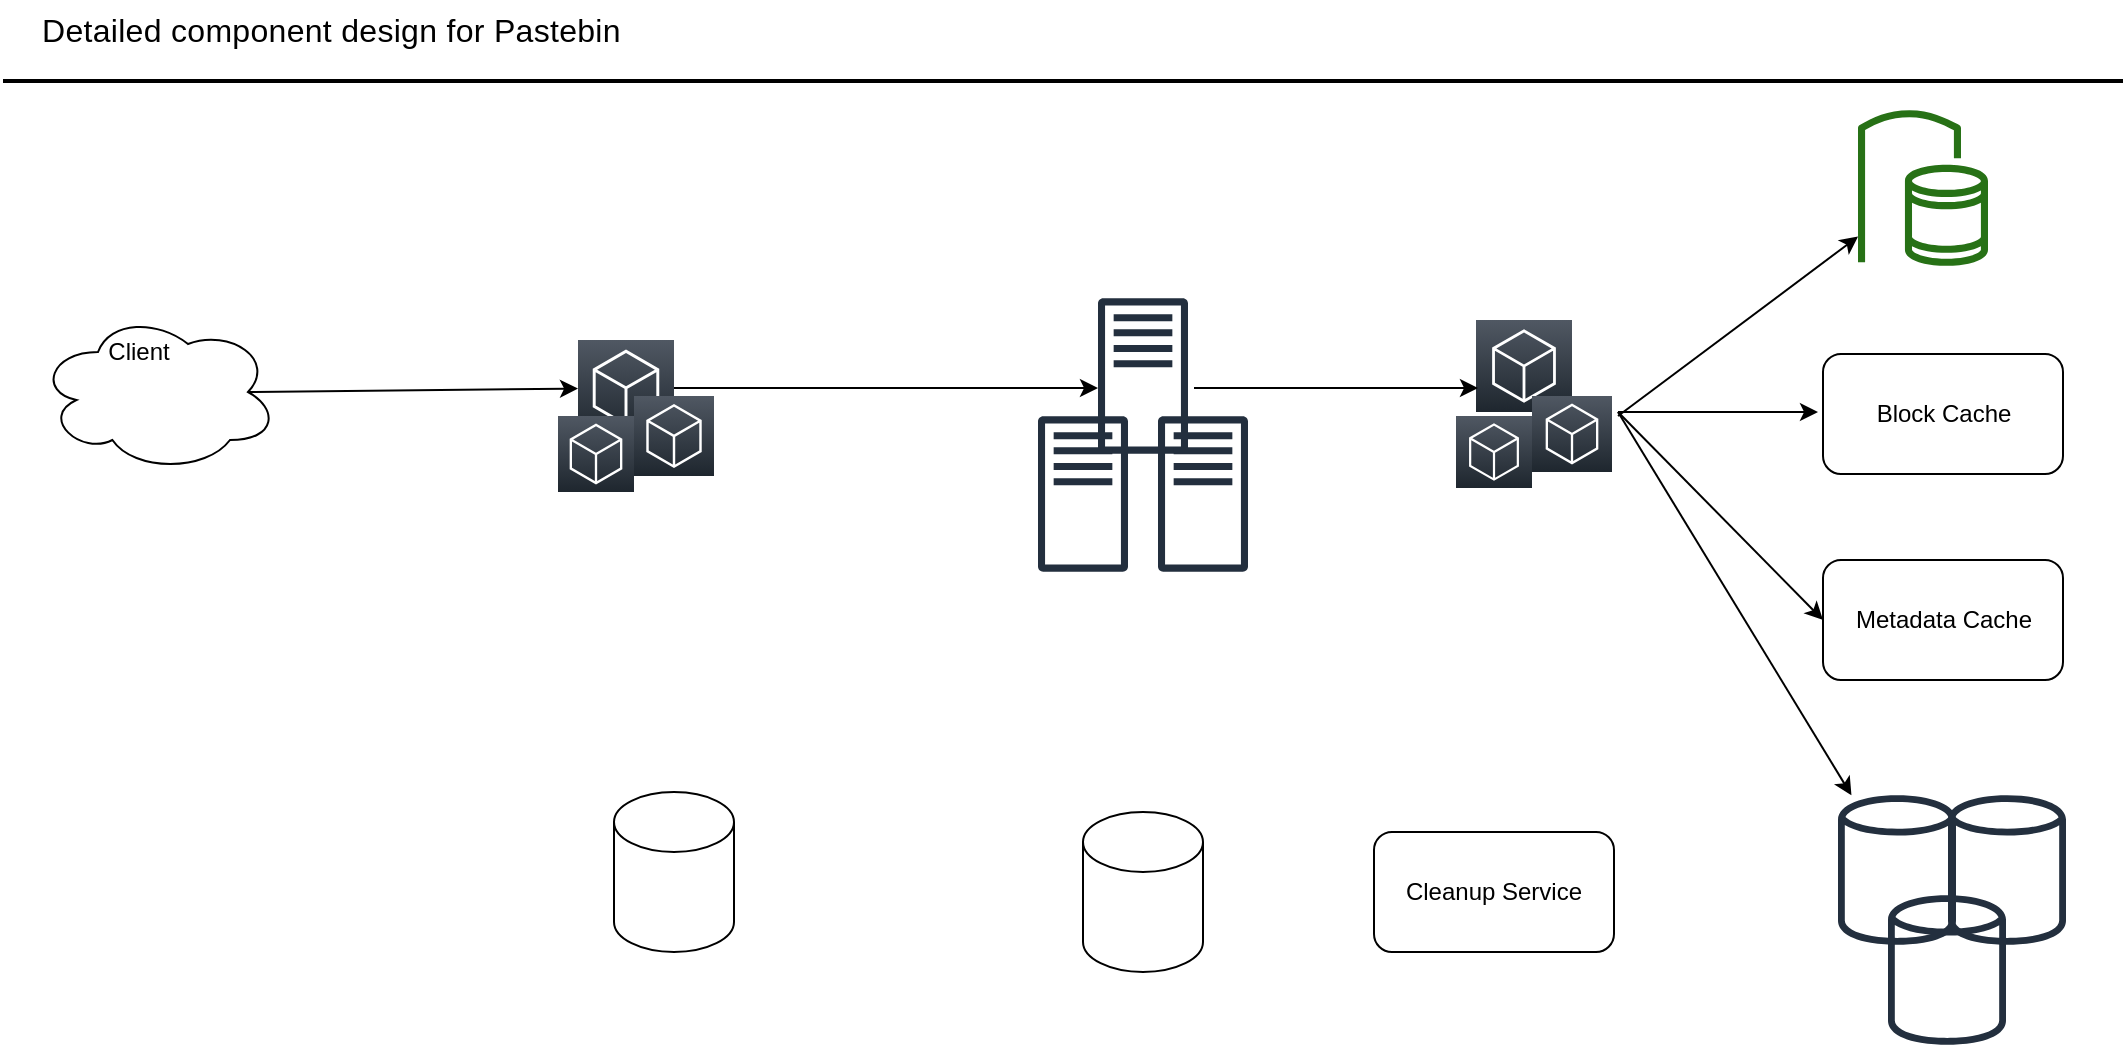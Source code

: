 <mxfile version="13.5.8" type="github">
  <diagram id="Ht1M8jgEwFfnCIfOTk4-" name="Page-1">
    <mxGraphModel dx="1186" dy="614" grid="1" gridSize="10" guides="1" tooltips="1" connect="1" arrows="1" fold="1" page="1" pageScale="1" pageWidth="1169" pageHeight="827" math="0" shadow="0">
      <root>
        <mxCell id="0" />
        <mxCell id="1" parent="0" />
        <mxCell id="-QjtrjUzRDEMRZ5MF8oH-48" value="&lt;p class=&quot;MuiTypography-root jss18 jss109 jss11  MuiTypography-body1&quot; style=&quot;box-sizing: border-box ; margin: 0px ; font-family: &amp;#34;nunito sans&amp;#34; , &amp;#34;verdana&amp;#34; , &amp;#34;helvetica&amp;#34; , sans-serif ; line-height: 1.5 ; letter-spacing: 0.15px&quot;&gt;Detailed component design for Pastebin&lt;/p&gt;&lt;div&gt;&lt;br style=&quot;font-family: &amp;#34;nunito sans&amp;#34; , sans-serif , , , &amp;#34;segoe ui&amp;#34; , &amp;#34;oxygen&amp;#34; , &amp;#34;ubuntu&amp;#34; , &amp;#34;cantarell&amp;#34; , &amp;#34;helvetica neue&amp;#34; ; font-size: 14px ; text-align: center ; background-color: rgb(245 , 245 , 245)&quot;&gt;&lt;/div&gt;" style="text;html=1;resizable=0;points=[];autosize=1;align=left;verticalAlign=top;spacingTop=-4;fontSize=16;" parent="1" vertex="1">
          <mxGeometry x="70" y="104.5" width="340" height="40" as="geometry" />
        </mxCell>
        <mxCell id="SCVMTBWpLvtzJIhz15lM-1" value="" style="line;strokeWidth=2;html=1;fontSize=14;" parent="1" vertex="1">
          <mxGeometry x="52.5" y="139.5" width="1060" height="10" as="geometry" />
        </mxCell>
        <mxCell id="moitEkJ8zeqbk6gh0u7G-1" value="" style="ellipse;shape=cloud;whiteSpace=wrap;html=1;" vertex="1" parent="1">
          <mxGeometry x="70" y="260" width="120" height="80" as="geometry" />
        </mxCell>
        <mxCell id="moitEkJ8zeqbk6gh0u7G-2" value="Client" style="text;html=1;align=center;verticalAlign=middle;resizable=0;points=[];autosize=1;" vertex="1" parent="1">
          <mxGeometry x="95" y="270" width="50" height="20" as="geometry" />
        </mxCell>
        <mxCell id="moitEkJ8zeqbk6gh0u7G-4" value="" style="outlineConnect=0;fontColor=#232F3E;gradientColor=none;fillColor=#232F3E;strokeColor=none;dashed=0;verticalLabelPosition=bottom;verticalAlign=top;align=center;html=1;fontSize=12;fontStyle=0;aspect=fixed;pointerEvents=1;shape=mxgraph.aws4.traditional_server;" vertex="1" parent="1">
          <mxGeometry x="600" y="253" width="45" height="78" as="geometry" />
        </mxCell>
        <mxCell id="moitEkJ8zeqbk6gh0u7G-5" value="" style="outlineConnect=0;fontColor=#232F3E;gradientColor=none;fillColor=#232F3E;strokeColor=none;dashed=0;verticalLabelPosition=bottom;verticalAlign=top;align=center;html=1;fontSize=12;fontStyle=0;aspect=fixed;pointerEvents=1;shape=mxgraph.aws4.traditional_server;" vertex="1" parent="1">
          <mxGeometry x="630" y="312" width="45" height="78" as="geometry" />
        </mxCell>
        <mxCell id="moitEkJ8zeqbk6gh0u7G-6" value="" style="outlineConnect=0;fontColor=#232F3E;gradientColor=none;fillColor=#232F3E;strokeColor=none;dashed=0;verticalLabelPosition=bottom;verticalAlign=top;align=center;html=1;fontSize=12;fontStyle=0;aspect=fixed;pointerEvents=1;shape=mxgraph.aws4.traditional_server;" vertex="1" parent="1">
          <mxGeometry x="570" y="312" width="45" height="78" as="geometry" />
        </mxCell>
        <mxCell id="moitEkJ8zeqbk6gh0u7G-7" value="" style="gradientDirection=north;outlineConnect=0;fontColor=#232F3E;gradientColor=#505863;fillColor=#1E262E;strokeColor=#ffffff;dashed=0;verticalLabelPosition=bottom;verticalAlign=top;align=center;html=1;fontSize=12;fontStyle=0;aspect=fixed;shape=mxgraph.aws4.resourceIcon;resIcon=mxgraph.aws4.general;" vertex="1" parent="1">
          <mxGeometry x="340" y="274" width="48" height="48" as="geometry" />
        </mxCell>
        <mxCell id="moitEkJ8zeqbk6gh0u7G-8" value="" style="gradientDirection=north;outlineConnect=0;fontColor=#232F3E;gradientColor=#505863;fillColor=#1E262E;strokeColor=#ffffff;dashed=0;verticalLabelPosition=bottom;verticalAlign=top;align=center;html=1;fontSize=12;fontStyle=0;aspect=fixed;shape=mxgraph.aws4.resourceIcon;resIcon=mxgraph.aws4.general;" vertex="1" parent="1">
          <mxGeometry x="368" y="302" width="40" height="40" as="geometry" />
        </mxCell>
        <mxCell id="moitEkJ8zeqbk6gh0u7G-9" value="" style="gradientDirection=north;outlineConnect=0;fontColor=#232F3E;gradientColor=#505863;fillColor=#1E262E;strokeColor=#ffffff;dashed=0;verticalLabelPosition=bottom;verticalAlign=top;align=center;html=1;fontSize=12;fontStyle=0;aspect=fixed;shape=mxgraph.aws4.resourceIcon;resIcon=mxgraph.aws4.general;" vertex="1" parent="1">
          <mxGeometry x="330" y="312" width="38" height="38" as="geometry" />
        </mxCell>
        <mxCell id="moitEkJ8zeqbk6gh0u7G-10" value="" style="gradientDirection=north;outlineConnect=0;fontColor=#232F3E;gradientColor=#505863;fillColor=#1E262E;strokeColor=#ffffff;dashed=0;verticalLabelPosition=bottom;verticalAlign=top;align=center;html=1;fontSize=12;fontStyle=0;aspect=fixed;shape=mxgraph.aws4.resourceIcon;resIcon=mxgraph.aws4.general;" vertex="1" parent="1">
          <mxGeometry x="789" y="264" width="48" height="46" as="geometry" />
        </mxCell>
        <mxCell id="moitEkJ8zeqbk6gh0u7G-11" value="" style="gradientDirection=north;outlineConnect=0;fontColor=#232F3E;gradientColor=#505863;fillColor=#1E262E;strokeColor=#ffffff;dashed=0;verticalLabelPosition=bottom;verticalAlign=top;align=center;html=1;fontSize=12;fontStyle=0;aspect=fixed;shape=mxgraph.aws4.resourceIcon;resIcon=mxgraph.aws4.general;" vertex="1" parent="1">
          <mxGeometry x="817" y="302" width="40" height="38" as="geometry" />
        </mxCell>
        <mxCell id="moitEkJ8zeqbk6gh0u7G-12" value="" style="gradientDirection=north;outlineConnect=0;fontColor=#232F3E;gradientColor=#505863;fillColor=#1E262E;strokeColor=#ffffff;dashed=0;verticalLabelPosition=bottom;verticalAlign=top;align=center;html=1;fontSize=12;fontStyle=0;aspect=fixed;shape=mxgraph.aws4.resourceIcon;resIcon=mxgraph.aws4.general;" vertex="1" parent="1">
          <mxGeometry x="779" y="312" width="38" height="36" as="geometry" />
        </mxCell>
        <mxCell id="moitEkJ8zeqbk6gh0u7G-13" value="" style="outlineConnect=0;fontColor=#232F3E;gradientColor=none;fillColor=#232F3E;strokeColor=none;dashed=0;verticalLabelPosition=bottom;verticalAlign=top;align=center;html=1;fontSize=12;fontStyle=0;aspect=fixed;pointerEvents=1;shape=mxgraph.aws4.generic_database;" vertex="1" parent="1">
          <mxGeometry x="970" y="500" width="59" height="78" as="geometry" />
        </mxCell>
        <mxCell id="moitEkJ8zeqbk6gh0u7G-14" value="" style="outlineConnect=0;fontColor=#232F3E;gradientColor=none;fillColor=#232F3E;strokeColor=none;dashed=0;verticalLabelPosition=bottom;verticalAlign=top;align=center;html=1;fontSize=12;fontStyle=0;aspect=fixed;pointerEvents=1;shape=mxgraph.aws4.generic_database;" vertex="1" parent="1">
          <mxGeometry x="995" y="550" width="59" height="78" as="geometry" />
        </mxCell>
        <mxCell id="moitEkJ8zeqbk6gh0u7G-15" value="" style="outlineConnect=0;fontColor=#232F3E;gradientColor=none;fillColor=#232F3E;strokeColor=none;dashed=0;verticalLabelPosition=bottom;verticalAlign=top;align=center;html=1;fontSize=12;fontStyle=0;aspect=fixed;pointerEvents=1;shape=mxgraph.aws4.generic_database;" vertex="1" parent="1">
          <mxGeometry x="1025" y="500" width="59" height="78" as="geometry" />
        </mxCell>
        <mxCell id="moitEkJ8zeqbk6gh0u7G-16" value="" style="outlineConnect=0;fontColor=#232F3E;gradientColor=none;fillColor=#277116;strokeColor=none;dashed=0;verticalLabelPosition=bottom;verticalAlign=top;align=center;html=1;fontSize=12;fontStyle=0;aspect=fixed;pointerEvents=1;shape=mxgraph.aws4.volume_gateway;" vertex="1" parent="1">
          <mxGeometry x="980" y="159" width="65" height="78" as="geometry" />
        </mxCell>
        <mxCell id="moitEkJ8zeqbk6gh0u7G-17" value="" style="shape=cylinder2;whiteSpace=wrap;html=1;boundedLbl=1;backgroundOutline=1;size=15;" vertex="1" parent="1">
          <mxGeometry x="592.5" y="510" width="60" height="80" as="geometry" />
        </mxCell>
        <mxCell id="moitEkJ8zeqbk6gh0u7G-18" value="" style="shape=cylinder2;whiteSpace=wrap;html=1;boundedLbl=1;backgroundOutline=1;size=15;" vertex="1" parent="1">
          <mxGeometry x="358" y="500" width="60" height="80" as="geometry" />
        </mxCell>
        <mxCell id="moitEkJ8zeqbk6gh0u7G-19" value="Block Cache" style="rounded=1;whiteSpace=wrap;html=1;" vertex="1" parent="1">
          <mxGeometry x="962.5" y="281" width="120" height="60" as="geometry" />
        </mxCell>
        <mxCell id="moitEkJ8zeqbk6gh0u7G-20" value="Metadata Cache" style="rounded=1;whiteSpace=wrap;html=1;" vertex="1" parent="1">
          <mxGeometry x="962.5" y="384" width="120" height="60" as="geometry" />
        </mxCell>
        <mxCell id="moitEkJ8zeqbk6gh0u7G-21" value="Cleanup Service" style="rounded=1;whiteSpace=wrap;html=1;" vertex="1" parent="1">
          <mxGeometry x="738" y="520" width="120" height="60" as="geometry" />
        </mxCell>
        <mxCell id="moitEkJ8zeqbk6gh0u7G-22" value="" style="endArrow=classic;html=1;exitX=0.875;exitY=0.5;exitDx=0;exitDy=0;exitPerimeter=0;" edge="1" parent="1" source="moitEkJ8zeqbk6gh0u7G-1" target="moitEkJ8zeqbk6gh0u7G-7">
          <mxGeometry width="50" height="50" relative="1" as="geometry">
            <mxPoint x="240" y="321" as="sourcePoint" />
            <mxPoint x="290" y="271" as="targetPoint" />
          </mxGeometry>
        </mxCell>
        <mxCell id="moitEkJ8zeqbk6gh0u7G-23" value="" style="endArrow=classic;html=1;" edge="1" parent="1" source="moitEkJ8zeqbk6gh0u7G-7">
          <mxGeometry width="50" height="50" relative="1" as="geometry">
            <mxPoint x="399" y="300" as="sourcePoint" />
            <mxPoint x="600" y="298" as="targetPoint" />
          </mxGeometry>
        </mxCell>
        <mxCell id="moitEkJ8zeqbk6gh0u7G-24" value="" style="endArrow=classic;html=1;" edge="1" parent="1">
          <mxGeometry width="50" height="50" relative="1" as="geometry">
            <mxPoint x="648" y="298" as="sourcePoint" />
            <mxPoint x="790" y="298" as="targetPoint" />
          </mxGeometry>
        </mxCell>
        <mxCell id="moitEkJ8zeqbk6gh0u7G-25" value="" style="endArrow=classic;html=1;" edge="1" parent="1" target="moitEkJ8zeqbk6gh0u7G-16">
          <mxGeometry width="50" height="50" relative="1" as="geometry">
            <mxPoint x="860" y="312" as="sourcePoint" />
            <mxPoint x="910" y="262" as="targetPoint" />
          </mxGeometry>
        </mxCell>
        <mxCell id="moitEkJ8zeqbk6gh0u7G-26" value="" style="endArrow=classic;html=1;" edge="1" parent="1">
          <mxGeometry width="50" height="50" relative="1" as="geometry">
            <mxPoint x="860" y="310" as="sourcePoint" />
            <mxPoint x="960" y="310" as="targetPoint" />
          </mxGeometry>
        </mxCell>
        <mxCell id="moitEkJ8zeqbk6gh0u7G-27" value="" style="endArrow=classic;html=1;entryX=0;entryY=0.5;entryDx=0;entryDy=0;" edge="1" parent="1" target="moitEkJ8zeqbk6gh0u7G-20">
          <mxGeometry width="50" height="50" relative="1" as="geometry">
            <mxPoint x="860" y="310" as="sourcePoint" />
            <mxPoint x="970" y="320" as="targetPoint" />
          </mxGeometry>
        </mxCell>
        <mxCell id="moitEkJ8zeqbk6gh0u7G-28" value="" style="endArrow=classic;html=1;" edge="1" parent="1" target="moitEkJ8zeqbk6gh0u7G-13">
          <mxGeometry width="50" height="50" relative="1" as="geometry">
            <mxPoint x="860" y="310" as="sourcePoint" />
            <mxPoint x="972.5" y="463" as="targetPoint" />
          </mxGeometry>
        </mxCell>
      </root>
    </mxGraphModel>
  </diagram>
</mxfile>
